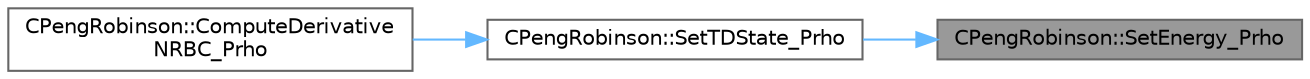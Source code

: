 digraph "CPengRobinson::SetEnergy_Prho"
{
 // LATEX_PDF_SIZE
  bgcolor="transparent";
  edge [fontname=Helvetica,fontsize=10,labelfontname=Helvetica,labelfontsize=10];
  node [fontname=Helvetica,fontsize=10,shape=box,height=0.2,width=0.4];
  rankdir="RL";
  Node1 [id="Node000001",label="CPengRobinson::SetEnergy_Prho",height=0.2,width=0.4,color="gray40", fillcolor="grey60", style="filled", fontcolor="black",tooltip="Set the Dimensionless Energy using Pressure and Density."];
  Node1 -> Node2 [id="edge1_Node000001_Node000002",dir="back",color="steelblue1",style="solid",tooltip=" "];
  Node2 [id="Node000002",label="CPengRobinson::SetTDState_Prho",height=0.2,width=0.4,color="grey40", fillcolor="white", style="filled",URL="$classCPengRobinson.html#ae30277cdfc4a369da21988eb3c7fe235",tooltip="Set the Dimensionless State using Pressure and Density."];
  Node2 -> Node3 [id="edge2_Node000002_Node000003",dir="back",color="steelblue1",style="solid",tooltip=" "];
  Node3 [id="Node000003",label="CPengRobinson::ComputeDerivative\lNRBC_Prho",height=0.2,width=0.4,color="grey40", fillcolor="white", style="filled",URL="$classCPengRobinson.html#acfedb20086ab07a828a8b5bcfe91aab0",tooltip="compute some derivatives of enthalpy and entropy needed for subsonic inflow BC"];
}
